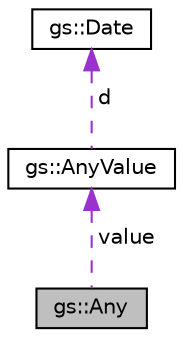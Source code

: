 digraph "gs::Any"
{
 // LATEX_PDF_SIZE
  edge [fontname="Helvetica",fontsize="10",labelfontname="Helvetica",labelfontsize="10"];
  node [fontname="Helvetica",fontsize="10",shape=record];
  Node1 [label="gs::Any",height=0.2,width=0.4,color="black", fillcolor="grey75", style="filled", fontcolor="black",tooltip=" "];
  Node2 -> Node1 [dir="back",color="darkorchid3",fontsize="10",style="dashed",label=" value" ,fontname="Helvetica"];
  Node2 [label="gs::AnyValue",height=0.2,width=0.4,color="black", fillcolor="white", style="filled",URL="$uniongs_1_1AnyValue.html",tooltip=" "];
  Node3 -> Node2 [dir="back",color="darkorchid3",fontsize="10",style="dashed",label=" d" ,fontname="Helvetica"];
  Node3 [label="gs::Date",height=0.2,width=0.4,color="black", fillcolor="white", style="filled",URL="$structgs_1_1Date.html",tooltip=" "];
}
